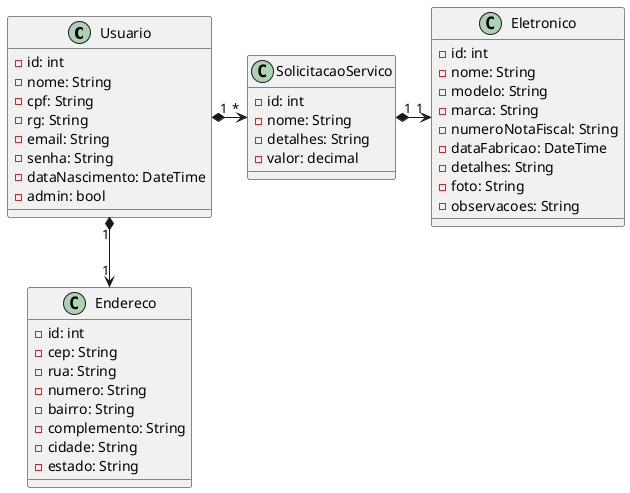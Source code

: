 @startuml Fortech - Sistema de gestão de Manutenção de eletrônicos

class Usuario {
    - id: int
    - nome: String
    - cpf: String
    - rg: String
    - email: String
    - senha: String
    - dataNascimento: DateTime
    - admin: bool
}

class Endereco {
    - id: int
    - cep: String
    - rua: String
    - numero: String
    - bairro: String
    - complemento: String
    - cidade: String
    - estado: String
}

class SolicitacaoServico {
    - id: int
    - nome: String
    - detalhes: String
    - valor: decimal
}

class Eletronico {
    - id: int
    - nome: String
    - modelo: String
    - marca: String
    - numeroNotaFiscal: String
    - dataFabricao: DateTime
    - detalhes: String
    - foto: String
    - observacoes: String
}

Usuario "1" *-down-> "1" Endereco
Usuario "1" *-> "*" SolicitacaoServico
SolicitacaoServico "1" *-> "1" Eletronico

@enduml

O sistema deve permitir a gestão de serviços de uma loja de serviços de manutenção de eletrônicos,
ou seja, registrar os clientes e os serviços prestados. Para realizar a gestão o usuário deve estar cadastrado e ativo.
 Além disso, poderemos realizar no sistema

Cadastro de gestores

- Dados pessoais (nome completo, endereço completo, e-mail, senha, data de nascimento, RG, CPF).

Cadastro do cliente

Dados pessoais (nome completo, endereço completo, e-mail, senha, data de nascimento, RG, CPF)

Endereço (Endereço, Número, Complemento, Bairro, Cidade, Estado, CEP)

Cadastrar serviços (nome, detalhes, valor)

Cadastro do(s) eletrônicos (nome, modelo, marca, número da nota fiscal, data de fabricação, detalhes, foto (plus), observações)

O sistema deve permitir realizar o agendamento de serviços para o cliente eletrônicos.

Ao logar no sistema o usuário deve ter acesso a informações sobre o total de manutenções registradas e uma lista das marcas atendidas

Além disso, deve ser possível realizar o logoff e ter acesso ao menu ajuda.